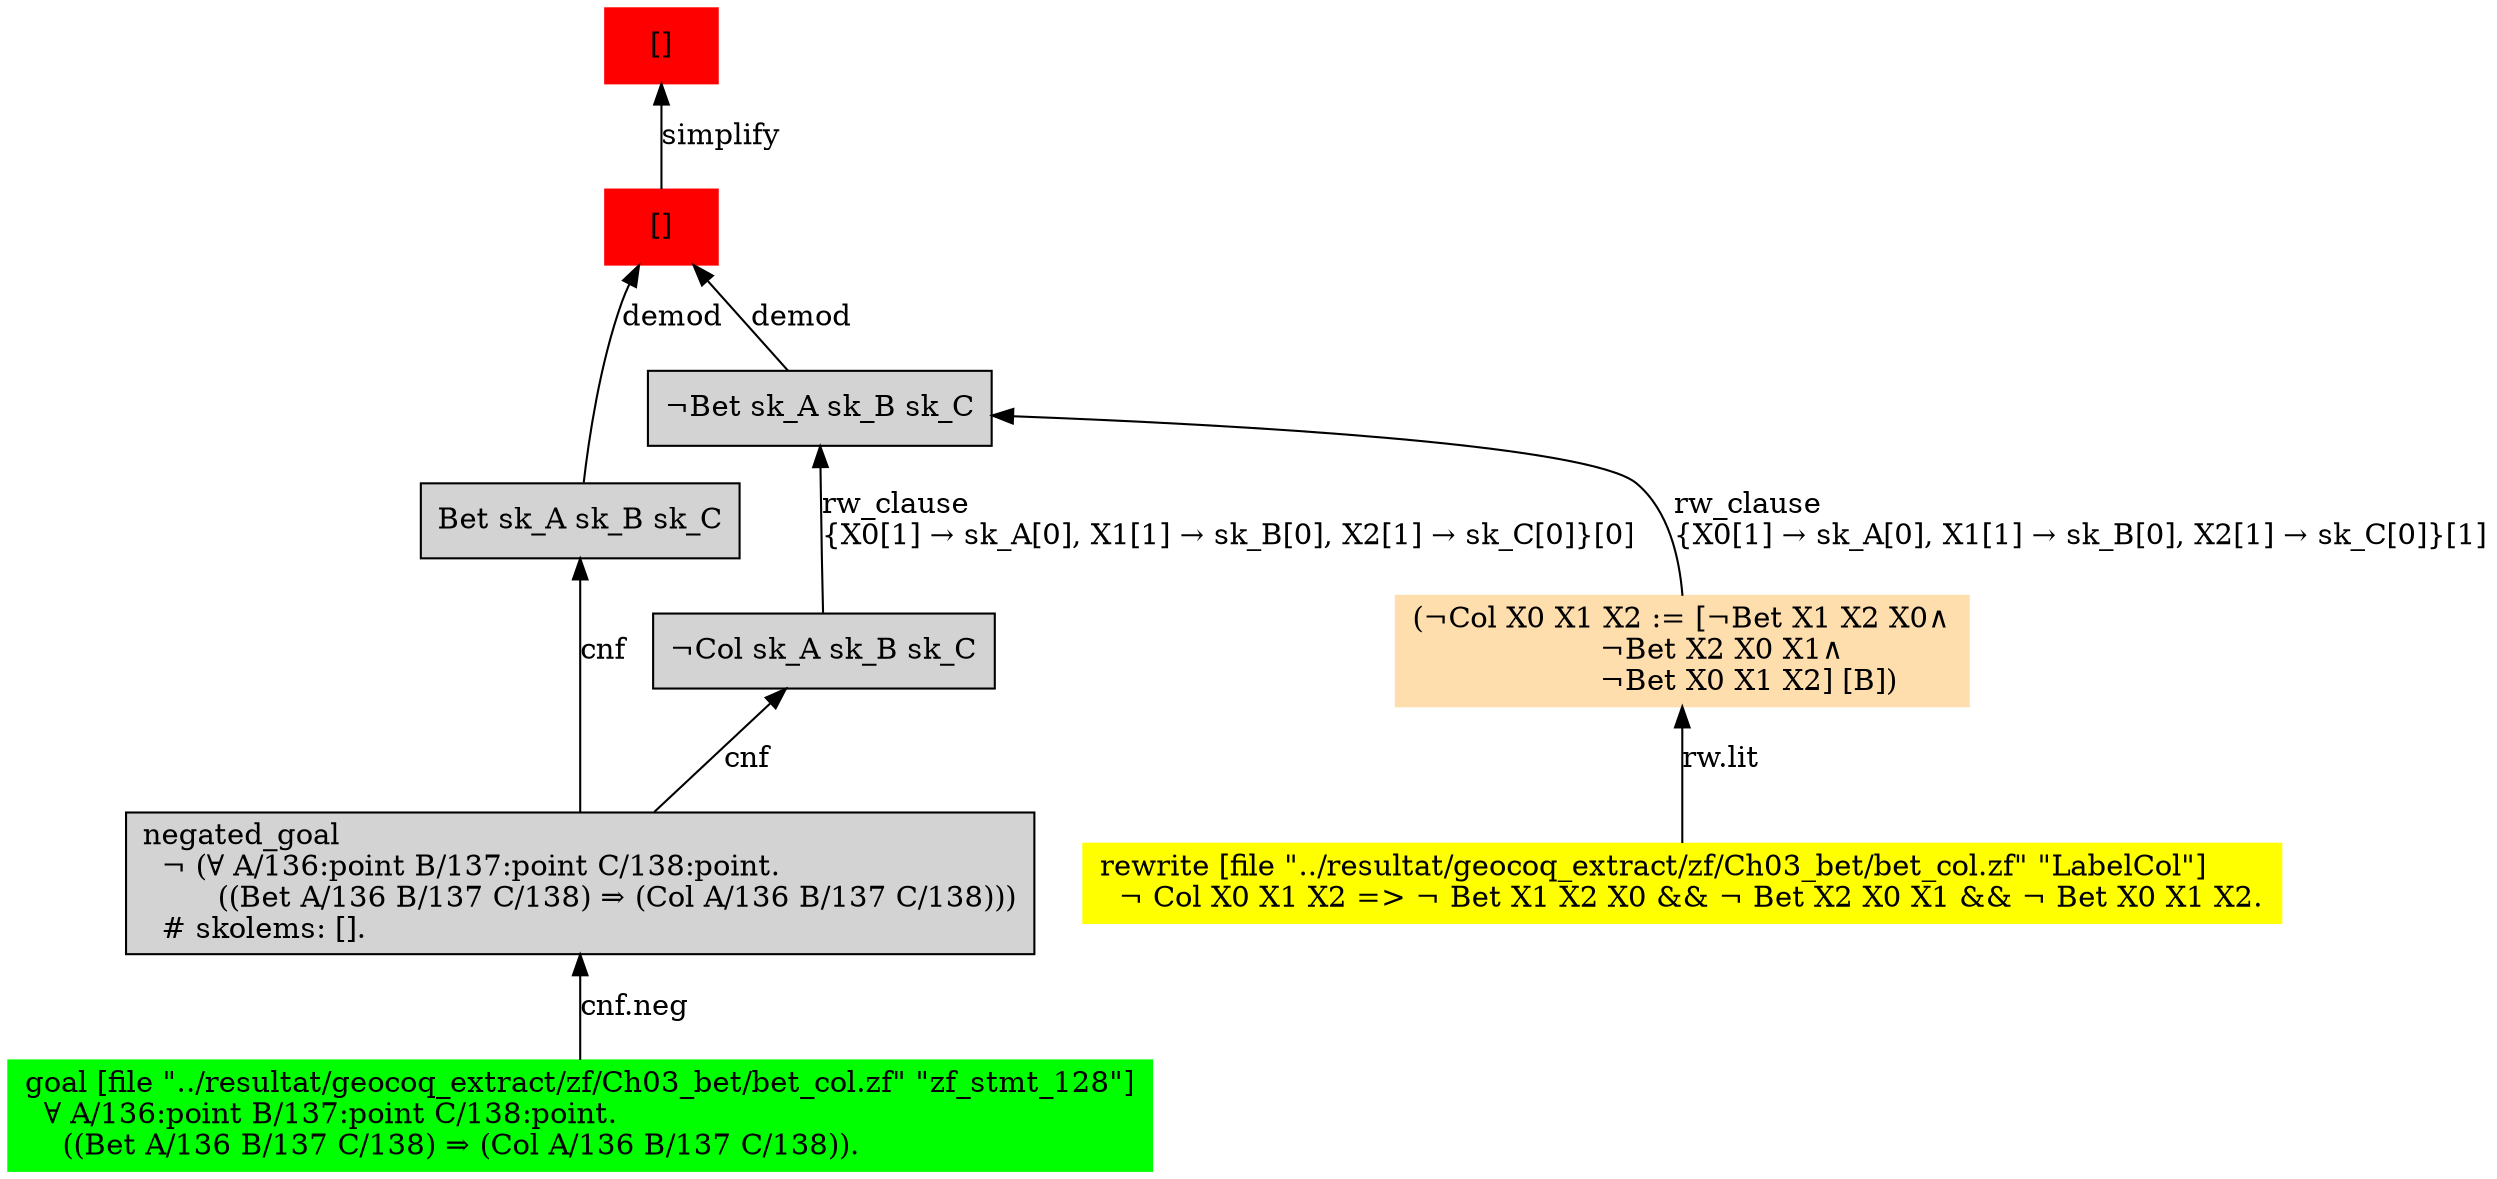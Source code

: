 digraph "unsat_graph" {
  vertex_0 [color=red, label="[]", shape=box, style=filled];
  vertex_0 -> vertex_1 [label="simplify", dir="back"];
  vertex_1 [color=red, label="[]", shape=box, style=filled];
  vertex_1 -> vertex_2 [label="demod", dir="back"];
  vertex_2 [shape=box, label="Bet sk_A sk_B sk_C\l", style=filled];
  vertex_2 -> vertex_3 [label="cnf", dir="back"];
  vertex_3 [shape=box, label="negated_goal\l  ¬ (∀ A/136:point B/137:point C/138:point.\l        ((Bet A/136 B/137 C/138) ⇒ (Col A/136 B/137 C/138)))\l  # skolems: [].\l", style=filled];
  vertex_3 -> vertex_4 [label="cnf.neg", dir="back"];
  vertex_4 [color=green, shape=box, label="goal [file \"../resultat/geocoq_extract/zf/Ch03_bet/bet_col.zf\" \"zf_stmt_128\"]\l  ∀ A/136:point B/137:point C/138:point.\l    ((Bet A/136 B/137 C/138) ⇒ (Col A/136 B/137 C/138)).\l", style=filled];
  vertex_1 -> vertex_5 [label="demod", dir="back"];
  vertex_5 [shape=box, label="¬Bet sk_A sk_B sk_C\l", style=filled];
  vertex_5 -> vertex_6 [label="rw_clause\l\{X0[1] → sk_A[0], X1[1] → sk_B[0], X2[1] → sk_C[0]\}[1]\l", dir="back"];
  vertex_6 [color=navajowhite, shape=box, label="(¬Col X0 X1 X2 := [¬Bet X1 X2 X0∧\l                    ¬Bet X2 X0 X1∧\l                    ¬Bet X0 X1 X2] [B])\l", style=filled];
  vertex_6 -> vertex_7 [label="rw.lit", dir="back"];
  vertex_7 [color=yellow, shape=box, label="rewrite [file \"../resultat/geocoq_extract/zf/Ch03_bet/bet_col.zf\" \"LabelCol\"]\l  ¬ Col X0 X1 X2 =\> ¬ Bet X1 X2 X0 && ¬ Bet X2 X0 X1 && ¬ Bet X0 X1 X2.\l", style=filled];
  vertex_5 -> vertex_8 [label="rw_clause\l\{X0[1] → sk_A[0], X1[1] → sk_B[0], X2[1] → sk_C[0]\}[0]\l", dir="back"];
  vertex_8 [shape=box, label="¬Col sk_A sk_B sk_C\l", style=filled];
  vertex_8 -> vertex_3 [label="cnf", dir="back"];
  }


